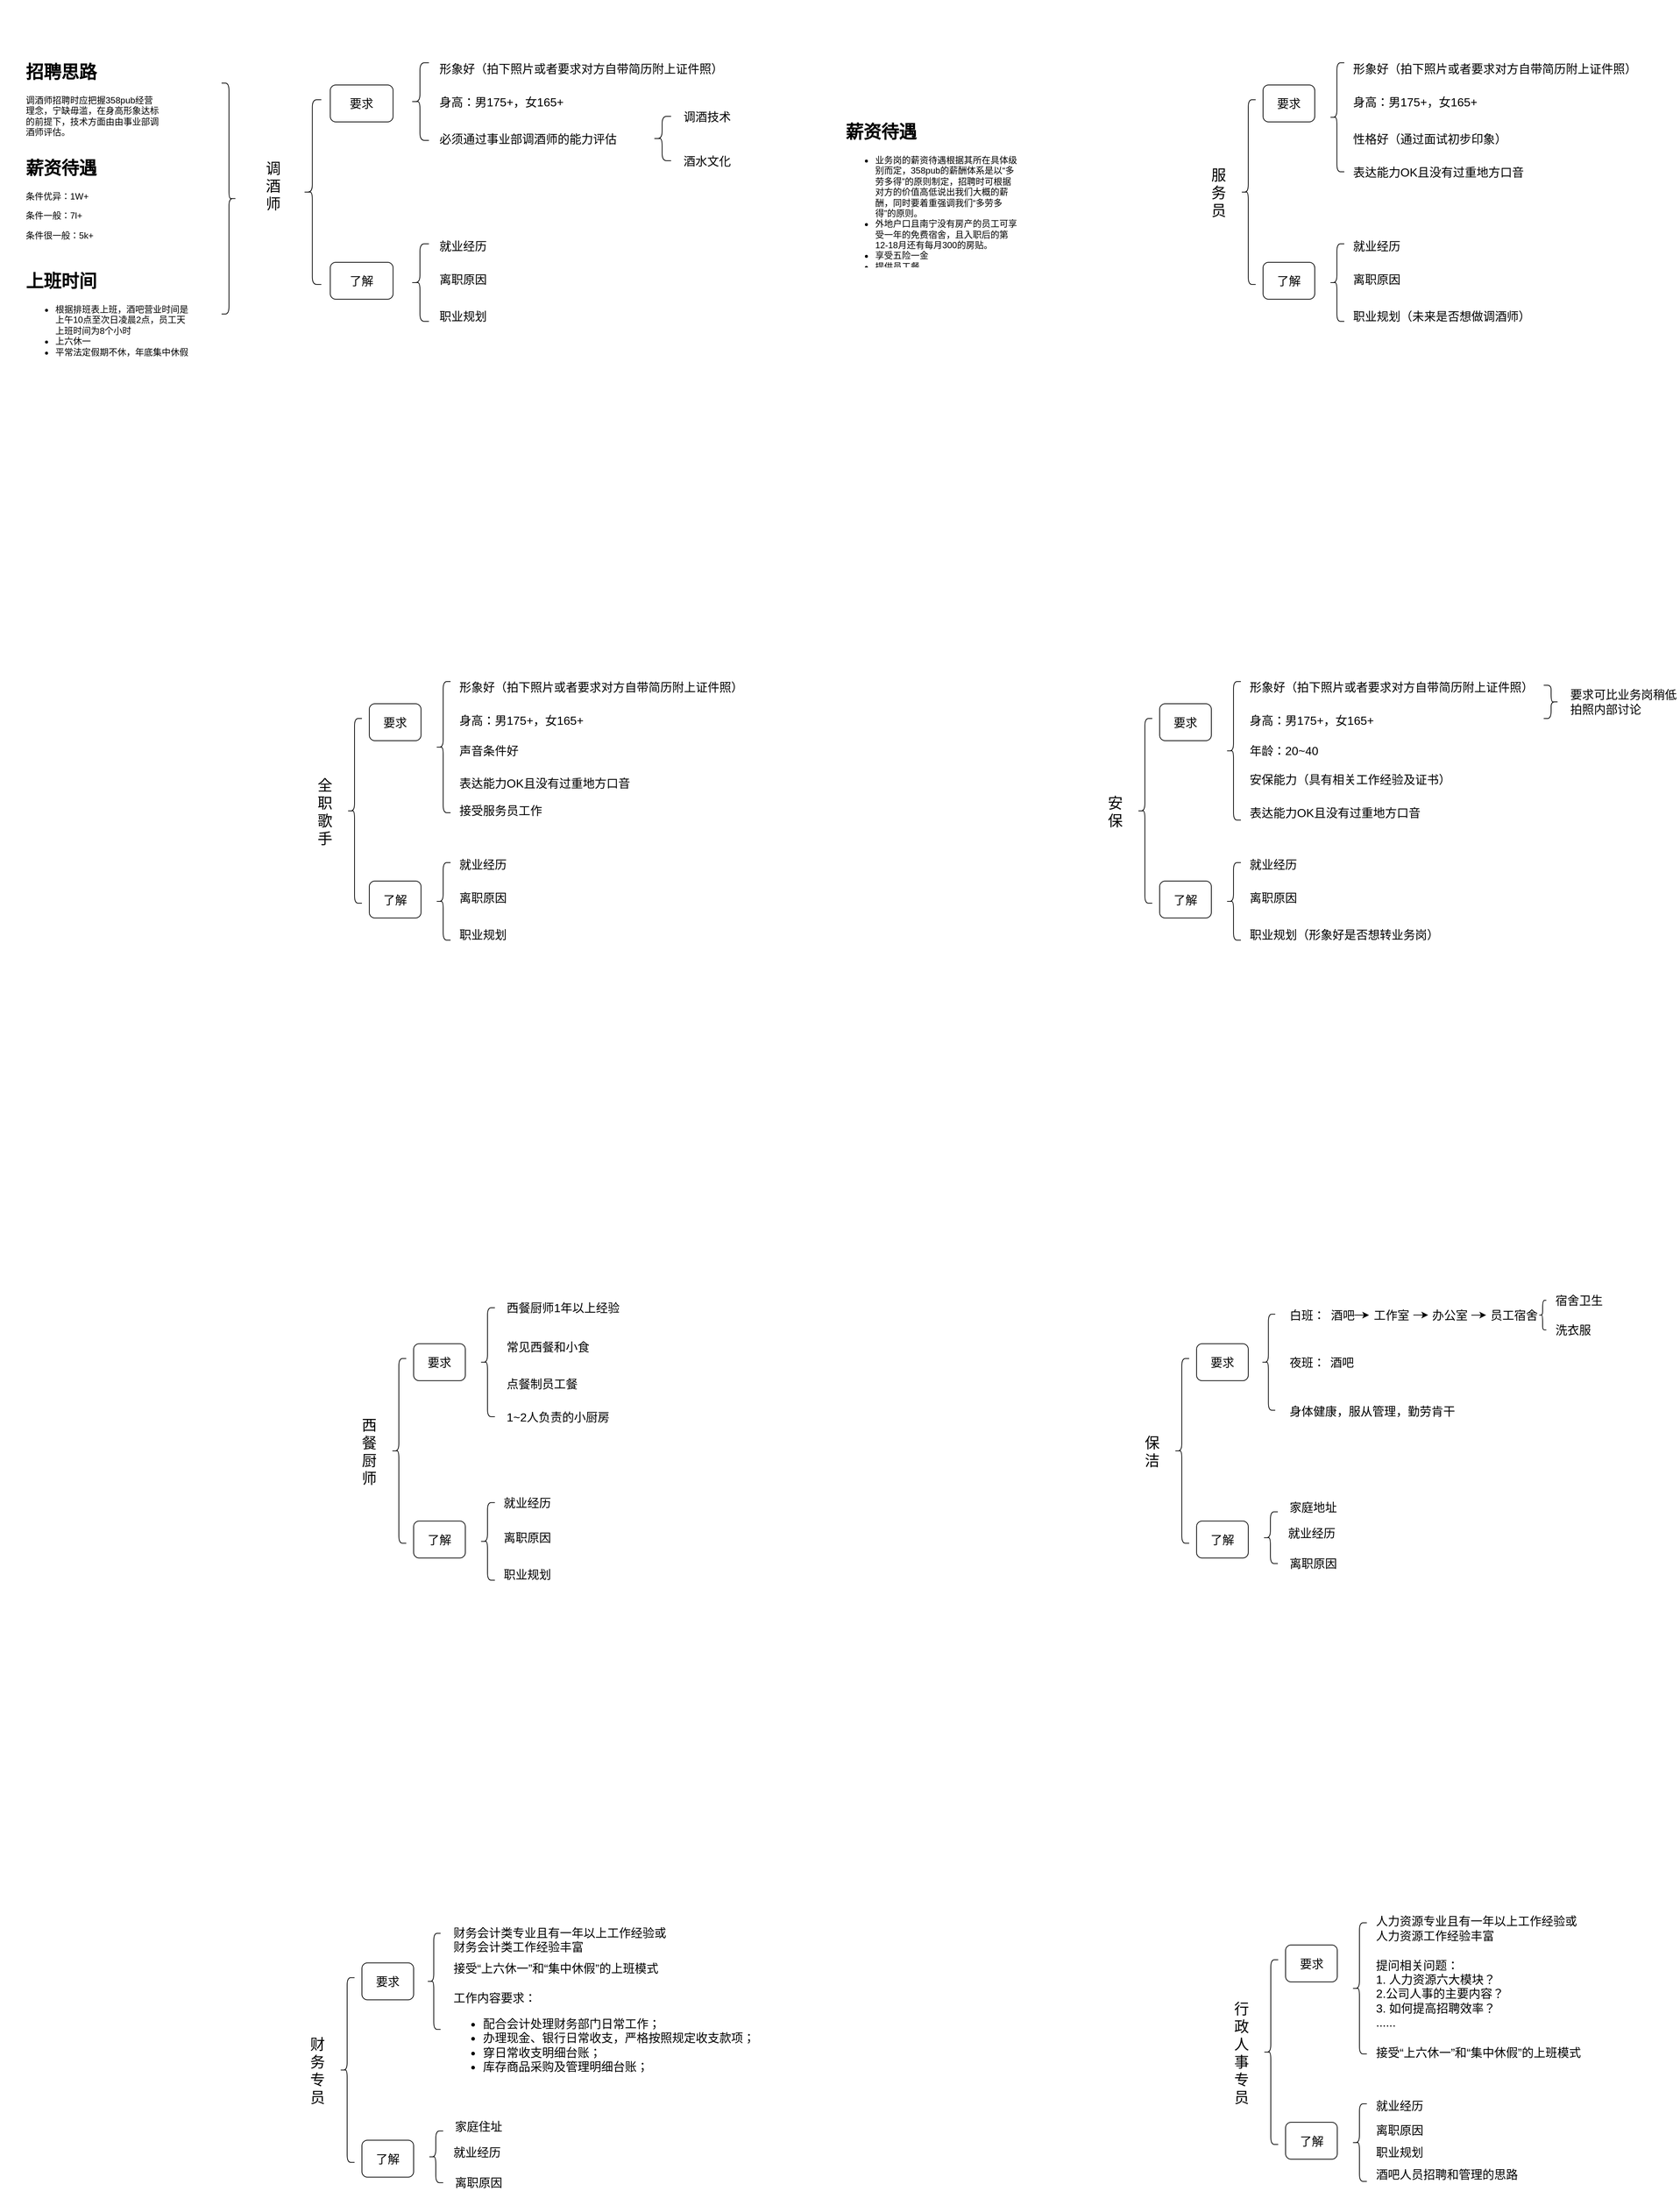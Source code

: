 <mxfile version="12.4.3" type="github" pages="1">
  <diagram id="rEoPbJ--mCGQhtU67ibJ" name="第 1 页">
    <mxGraphModel dx="1730" dy="967" grid="1" gridSize="10" guides="1" tooltips="1" connect="1" arrows="1" fold="1" page="1" pageScale="1" pageWidth="1169" pageHeight="827" math="0" shadow="0">
      <root>
        <mxCell id="0"/>
        <mxCell id="1" parent="0"/>
        <mxCell id="5_B36KdzPEvoYmhDLYBK-181" value="" style="group" parent="1" vertex="1" connectable="0" treatAsSingle="0">
          <mxGeometry x="40" y="90" width="1380" height="640" as="geometry"/>
        </mxCell>
        <mxCell id="5_B36KdzPEvoYmhDLYBK-7" value="&lt;font style=&quot;font-size: 20px&quot;&gt;调酒师&lt;/font&gt;" style="text;html=1;strokeColor=none;fillColor=none;align=center;verticalAlign=middle;whiteSpace=wrap;rounded=0;" parent="5_B36KdzPEvoYmhDLYBK-181" vertex="1">
          <mxGeometry x="350" y="182.5" width="40" height="137.5" as="geometry"/>
        </mxCell>
        <mxCell id="5_B36KdzPEvoYmhDLYBK-8" value="" style="shape=curlyBracket;whiteSpace=wrap;html=1;rounded=1;" parent="5_B36KdzPEvoYmhDLYBK-181" vertex="1">
          <mxGeometry x="410.714" y="135" width="24.286" height="250" as="geometry"/>
        </mxCell>
        <mxCell id="5_B36KdzPEvoYmhDLYBK-11" value="&lt;font style=&quot;font-size: 16px&quot;&gt;要求&lt;/font&gt;" style="rounded=1;whiteSpace=wrap;html=1;" parent="5_B36KdzPEvoYmhDLYBK-181" vertex="1">
          <mxGeometry x="447.143" y="115" width="85" height="50" as="geometry"/>
        </mxCell>
        <mxCell id="5_B36KdzPEvoYmhDLYBK-12" value="&lt;font style=&quot;font-size: 16px&quot;&gt;了解&lt;/font&gt;" style="rounded=1;whiteSpace=wrap;html=1;" parent="5_B36KdzPEvoYmhDLYBK-181" vertex="1">
          <mxGeometry x="447.143" y="355" width="85" height="50" as="geometry"/>
        </mxCell>
        <mxCell id="5_B36KdzPEvoYmhDLYBK-13" value="" style="shape=curlyBracket;whiteSpace=wrap;html=1;rounded=1;" parent="5_B36KdzPEvoYmhDLYBK-181" vertex="1">
          <mxGeometry x="556.429" y="85" width="24.286" height="105" as="geometry"/>
        </mxCell>
        <mxCell id="5_B36KdzPEvoYmhDLYBK-15" value="&lt;font style=&quot;font-size: 16px;&quot;&gt;形象好（拍下照片或者要求对方自带简历附上证件照）&lt;/font&gt;" style="text;html=1;strokeColor=none;fillColor=none;align=left;verticalAlign=middle;whiteSpace=wrap;rounded=0;fontSize=16;" parent="5_B36KdzPEvoYmhDLYBK-181" vertex="1">
          <mxGeometry x="592.857" y="82.5" width="437.143" height="20" as="geometry"/>
        </mxCell>
        <mxCell id="5_B36KdzPEvoYmhDLYBK-16" value="&lt;font style=&quot;font-size: 16px;&quot;&gt;身高：男175+，女165+&lt;/font&gt;" style="text;html=1;strokeColor=none;fillColor=none;align=left;verticalAlign=middle;whiteSpace=wrap;rounded=0;fontSize=16;" parent="5_B36KdzPEvoYmhDLYBK-181" vertex="1">
          <mxGeometry x="592.857" y="127.5" width="400.714" height="20" as="geometry"/>
        </mxCell>
        <mxCell id="5_B36KdzPEvoYmhDLYBK-17" value="&lt;font style=&quot;font-size: 16px;&quot;&gt;必须通过事业部调酒师的能力评估&lt;/font&gt;" style="text;html=1;strokeColor=none;fillColor=none;align=left;verticalAlign=middle;whiteSpace=wrap;rounded=0;fontSize=16;" parent="5_B36KdzPEvoYmhDLYBK-181" vertex="1">
          <mxGeometry x="592.857" y="177.5" width="279.286" height="20" as="geometry"/>
        </mxCell>
        <mxCell id="5_B36KdzPEvoYmhDLYBK-18" value="" style="shape=curlyBracket;whiteSpace=wrap;html=1;rounded=1;align=left;fontSize=16;" parent="5_B36KdzPEvoYmhDLYBK-181" vertex="1">
          <mxGeometry x="884.286" y="157.5" width="24.286" height="60" as="geometry"/>
        </mxCell>
        <mxCell id="5_B36KdzPEvoYmhDLYBK-22" value="&lt;font style=&quot;font-size: 16px;&quot;&gt;调酒技术&lt;/font&gt;" style="text;html=1;strokeColor=none;fillColor=none;align=center;verticalAlign=middle;whiteSpace=wrap;rounded=0;fontSize=16;" parent="5_B36KdzPEvoYmhDLYBK-181" vertex="1">
          <mxGeometry x="920.714" y="147.5" width="72.857" height="20" as="geometry"/>
        </mxCell>
        <mxCell id="5_B36KdzPEvoYmhDLYBK-23" value="&lt;font style=&quot;font-size: 16px;&quot;&gt;酒水文化&lt;/font&gt;" style="text;html=1;strokeColor=none;fillColor=none;align=center;verticalAlign=middle;whiteSpace=wrap;rounded=0;fontSize=16;" parent="5_B36KdzPEvoYmhDLYBK-181" vertex="1">
          <mxGeometry x="920.714" y="207.5" width="72.857" height="20" as="geometry"/>
        </mxCell>
        <mxCell id="5_B36KdzPEvoYmhDLYBK-27" value="" style="shape=curlyBracket;whiteSpace=wrap;html=1;rounded=1;" parent="5_B36KdzPEvoYmhDLYBK-181" vertex="1">
          <mxGeometry x="556.429" y="330" width="24.286" height="105" as="geometry"/>
        </mxCell>
        <mxCell id="5_B36KdzPEvoYmhDLYBK-28" value="&lt;font style=&quot;font-size: 16px;&quot;&gt;就业经历&lt;/font&gt;" style="text;html=1;strokeColor=none;fillColor=none;align=left;verticalAlign=middle;whiteSpace=wrap;rounded=0;fontSize=16;" parent="5_B36KdzPEvoYmhDLYBK-181" vertex="1">
          <mxGeometry x="592.857" y="322.5" width="437.143" height="20" as="geometry"/>
        </mxCell>
        <mxCell id="5_B36KdzPEvoYmhDLYBK-29" value="&lt;font style=&quot;font-size: 16px;&quot;&gt;离职原因&lt;/font&gt;" style="text;html=1;strokeColor=none;fillColor=none;align=left;verticalAlign=middle;whiteSpace=wrap;rounded=0;fontSize=16;" parent="5_B36KdzPEvoYmhDLYBK-181" vertex="1">
          <mxGeometry x="592.857" y="367.5" width="400.714" height="20" as="geometry"/>
        </mxCell>
        <mxCell id="5_B36KdzPEvoYmhDLYBK-30" value="&lt;font style=&quot;font-size: 16px;&quot;&gt;职业规划&lt;/font&gt;" style="text;html=1;strokeColor=none;fillColor=none;align=left;verticalAlign=middle;whiteSpace=wrap;rounded=0;fontSize=16;" parent="5_B36KdzPEvoYmhDLYBK-181" vertex="1">
          <mxGeometry x="592.857" y="417.5" width="279.286" height="20" as="geometry"/>
        </mxCell>
        <mxCell id="5_B36KdzPEvoYmhDLYBK-234" value="" style="group" parent="5_B36KdzPEvoYmhDLYBK-181" vertex="1" connectable="0" treatAsSingle="0">
          <mxGeometry x="1630" y="82.5" width="600" height="355" as="geometry"/>
        </mxCell>
        <mxCell id="5_B36KdzPEvoYmhDLYBK-180" value="" style="group" parent="5_B36KdzPEvoYmhDLYBK-234" vertex="1" connectable="0" treatAsSingle="0">
          <mxGeometry width="600" height="355" as="geometry"/>
        </mxCell>
        <mxCell id="5_B36KdzPEvoYmhDLYBK-36" value="&lt;span style=&quot;font-size: 20px&quot;&gt;服务员&lt;/span&gt;" style="text;html=1;strokeColor=none;fillColor=none;align=center;verticalAlign=middle;whiteSpace=wrap;rounded=0;" parent="5_B36KdzPEvoYmhDLYBK-180" vertex="1">
          <mxGeometry y="117.5" width="40" height="120" as="geometry"/>
        </mxCell>
        <mxCell id="5_B36KdzPEvoYmhDLYBK-37" value="" style="shape=curlyBracket;whiteSpace=wrap;html=1;rounded=1;" parent="5_B36KdzPEvoYmhDLYBK-180" vertex="1">
          <mxGeometry x="50" y="52.5" width="20" height="250" as="geometry"/>
        </mxCell>
        <mxCell id="5_B36KdzPEvoYmhDLYBK-38" value="&lt;font style=&quot;font-size: 16px&quot;&gt;要求&lt;/font&gt;" style="rounded=1;whiteSpace=wrap;html=1;" parent="5_B36KdzPEvoYmhDLYBK-180" vertex="1">
          <mxGeometry x="80" y="32.5" width="70" height="50" as="geometry"/>
        </mxCell>
        <mxCell id="5_B36KdzPEvoYmhDLYBK-39" value="&lt;font style=&quot;font-size: 16px&quot;&gt;了解&lt;/font&gt;" style="rounded=1;whiteSpace=wrap;html=1;" parent="5_B36KdzPEvoYmhDLYBK-180" vertex="1">
          <mxGeometry x="80" y="272.5" width="70" height="50" as="geometry"/>
        </mxCell>
        <mxCell id="5_B36KdzPEvoYmhDLYBK-40" value="" style="shape=curlyBracket;whiteSpace=wrap;html=1;rounded=1;" parent="5_B36KdzPEvoYmhDLYBK-180" vertex="1">
          <mxGeometry x="170" y="2.5" width="20" height="147.5" as="geometry"/>
        </mxCell>
        <mxCell id="5_B36KdzPEvoYmhDLYBK-41" value="&lt;font style=&quot;font-size: 16px;&quot;&gt;形象好（拍下照片或者要求对方自带简历附上证件照）&lt;/font&gt;" style="text;html=1;strokeColor=none;fillColor=none;align=left;verticalAlign=middle;whiteSpace=wrap;rounded=0;fontSize=16;" parent="5_B36KdzPEvoYmhDLYBK-180" vertex="1">
          <mxGeometry x="200" width="400" height="20" as="geometry"/>
        </mxCell>
        <mxCell id="5_B36KdzPEvoYmhDLYBK-42" value="&lt;font style=&quot;font-size: 16px;&quot;&gt;身高：男175+，女165+&lt;/font&gt;" style="text;html=1;strokeColor=none;fillColor=none;align=left;verticalAlign=middle;whiteSpace=wrap;rounded=0;fontSize=16;" parent="5_B36KdzPEvoYmhDLYBK-180" vertex="1">
          <mxGeometry x="200" y="45" width="330" height="20" as="geometry"/>
        </mxCell>
        <mxCell id="5_B36KdzPEvoYmhDLYBK-43" value="&lt;font style=&quot;font-size: 16px;&quot;&gt;性格好（通过面试初步印象）&lt;/font&gt;" style="text;html=1;strokeColor=none;fillColor=none;align=left;verticalAlign=middle;whiteSpace=wrap;rounded=0;fontSize=16;" parent="5_B36KdzPEvoYmhDLYBK-180" vertex="1">
          <mxGeometry x="200" y="95" width="230" height="20" as="geometry"/>
        </mxCell>
        <mxCell id="5_B36KdzPEvoYmhDLYBK-47" value="" style="shape=curlyBracket;whiteSpace=wrap;html=1;rounded=1;" parent="5_B36KdzPEvoYmhDLYBK-180" vertex="1">
          <mxGeometry x="170" y="247.5" width="20" height="105" as="geometry"/>
        </mxCell>
        <mxCell id="5_B36KdzPEvoYmhDLYBK-48" value="&lt;font style=&quot;font-size: 16px;&quot;&gt;就业经历&lt;/font&gt;" style="text;html=1;strokeColor=none;fillColor=none;align=left;verticalAlign=middle;whiteSpace=wrap;rounded=0;fontSize=16;" parent="5_B36KdzPEvoYmhDLYBK-180" vertex="1">
          <mxGeometry x="200" y="240" width="360" height="20" as="geometry"/>
        </mxCell>
        <mxCell id="5_B36KdzPEvoYmhDLYBK-49" value="&lt;font style=&quot;font-size: 16px;&quot;&gt;离职原因&lt;/font&gt;" style="text;html=1;strokeColor=none;fillColor=none;align=left;verticalAlign=middle;whiteSpace=wrap;rounded=0;fontSize=16;" parent="5_B36KdzPEvoYmhDLYBK-180" vertex="1">
          <mxGeometry x="200" y="285" width="330" height="20" as="geometry"/>
        </mxCell>
        <mxCell id="5_B36KdzPEvoYmhDLYBK-50" value="&lt;font style=&quot;font-size: 16px;&quot;&gt;职业规划（未来是否想做调酒师）&lt;/font&gt;" style="text;html=1;strokeColor=none;fillColor=none;align=left;verticalAlign=middle;whiteSpace=wrap;rounded=0;fontSize=16;" parent="5_B36KdzPEvoYmhDLYBK-180" vertex="1">
          <mxGeometry x="200" y="335" width="280" height="20" as="geometry"/>
        </mxCell>
        <mxCell id="5_B36KdzPEvoYmhDLYBK-51" value="&lt;font style=&quot;font-size: 16px;&quot;&gt;表达能力OK且没有过重地方口音&lt;/font&gt;" style="text;html=1;strokeColor=none;fillColor=none;align=left;verticalAlign=middle;whiteSpace=wrap;rounded=0;fontSize=16;" parent="5_B36KdzPEvoYmhDLYBK-180" vertex="1">
          <mxGeometry x="200" y="140" width="270" height="20" as="geometry"/>
        </mxCell>
        <mxCell id="F-7_qr-BvGtvpB1a77cc-1" value="&lt;h1&gt;招聘思路&lt;/h1&gt;&lt;p&gt;调酒师招聘时应把握358pub经营理念，宁缺毋滥，在身高形象达标的前提下，技术方面由由事业部调酒师评估。&lt;/p&gt;" style="text;html=1;strokeColor=none;fillColor=none;spacing=5;spacingTop=-20;whiteSpace=wrap;overflow=hidden;rounded=0;" vertex="1" parent="5_B36KdzPEvoYmhDLYBK-181">
          <mxGeometry x="30" y="77.5" width="190" height="120" as="geometry"/>
        </mxCell>
        <mxCell id="F-7_qr-BvGtvpB1a77cc-34" value="&lt;h1&gt;薪资待遇&lt;/h1&gt;&lt;p&gt;条件优异：1W+&lt;/p&gt;&lt;p&gt;条件一般：7l+&lt;/p&gt;&lt;p&gt;条件很一般：5k+&lt;/p&gt;" style="text;html=1;strokeColor=none;fillColor=none;spacing=5;spacingTop=-20;whiteSpace=wrap;overflow=hidden;rounded=0;" vertex="1" parent="5_B36KdzPEvoYmhDLYBK-181">
          <mxGeometry x="30" y="207.5" width="190" height="122.5" as="geometry"/>
        </mxCell>
        <mxCell id="F-7_qr-BvGtvpB1a77cc-35" value="&lt;h1&gt;薪资待遇&lt;/h1&gt;&lt;p&gt;&lt;ul&gt;&lt;li&gt;业务岗的薪资待遇根据其所在具体级别而定，358pub的薪酬体系是以“多劳多得”的原则制定，招聘时可根据对方的价值高低说出我们大概的薪酬，同时要着重强调我们“多劳多得”的原则。&lt;/li&gt;&lt;li&gt;外地户口且南宁没有房产的员工可享受一年的免费宿舍，且入职后的第12-18月还有每月300的房贴。&lt;/li&gt;&lt;li&gt;享受五险一金&lt;/li&gt;&lt;li&gt;提供员工餐&lt;/li&gt;&lt;li&gt;宿舍卫生阿姨帮忙打扫等&lt;/li&gt;&lt;/ul&gt;&lt;/p&gt;&lt;p&gt;&lt;br&gt;&lt;/p&gt;" style="text;html=1;strokeColor=none;fillColor=none;spacing=5;spacingTop=-20;whiteSpace=wrap;overflow=hidden;rounded=0;" vertex="1" parent="5_B36KdzPEvoYmhDLYBK-181">
          <mxGeometry x="1140" y="158.75" width="240" height="202.5" as="geometry"/>
        </mxCell>
        <mxCell id="F-7_qr-BvGtvpB1a77cc-70" value="&lt;h1&gt;上班时间&lt;/h1&gt;&lt;p&gt;&lt;ul&gt;&lt;li&gt;根据排班表上班，酒吧营业时间是上午10点至次日凌晨2点，员工天上班时间为8个小时&lt;/li&gt;&lt;li&gt;上六休一&lt;/li&gt;&lt;li&gt;平常法定假期不休，年底集中休假&lt;/li&gt;&lt;/ul&gt;&lt;/p&gt;" style="text;html=1;strokeColor=none;fillColor=none;spacing=5;spacingTop=-20;whiteSpace=wrap;overflow=hidden;rounded=0;" vertex="1" parent="5_B36KdzPEvoYmhDLYBK-181">
          <mxGeometry x="30" y="361.25" width="230" height="150" as="geometry"/>
        </mxCell>
        <mxCell id="F-7_qr-BvGtvpB1a77cc-73" value="" style="shape=curlyBracket;whiteSpace=wrap;html=1;rounded=1;rotation=-180;" vertex="1" parent="5_B36KdzPEvoYmhDLYBK-181">
          <mxGeometry x="300" y="112.5" width="20" height="312.5" as="geometry"/>
        </mxCell>
        <mxCell id="5_B36KdzPEvoYmhDLYBK-182" value="" style="group" parent="1" vertex="1" connectable="0" treatAsSingle="0">
          <mxGeometry x="1530" y="1010" width="730.5" height="355" as="geometry"/>
        </mxCell>
        <mxCell id="5_B36KdzPEvoYmhDLYBK-79" value="&lt;span style=&quot;font-size: 20px&quot;&gt;安保&lt;/span&gt;" style="text;html=1;strokeColor=none;fillColor=none;align=center;verticalAlign=middle;whiteSpace=wrap;rounded=0;" parent="5_B36KdzPEvoYmhDLYBK-182" vertex="1">
          <mxGeometry y="117.5" width="40" height="120" as="geometry"/>
        </mxCell>
        <mxCell id="5_B36KdzPEvoYmhDLYBK-80" value="" style="shape=curlyBracket;whiteSpace=wrap;html=1;rounded=1;" parent="5_B36KdzPEvoYmhDLYBK-182" vertex="1">
          <mxGeometry x="50" y="52.5" width="20" height="250" as="geometry"/>
        </mxCell>
        <mxCell id="5_B36KdzPEvoYmhDLYBK-81" value="&lt;font style=&quot;font-size: 16px&quot;&gt;要求&lt;/font&gt;" style="rounded=1;whiteSpace=wrap;html=1;" parent="5_B36KdzPEvoYmhDLYBK-182" vertex="1">
          <mxGeometry x="80" y="32.5" width="70" height="50" as="geometry"/>
        </mxCell>
        <mxCell id="5_B36KdzPEvoYmhDLYBK-82" value="&lt;font style=&quot;font-size: 16px&quot;&gt;了解&lt;/font&gt;" style="rounded=1;whiteSpace=wrap;html=1;" parent="5_B36KdzPEvoYmhDLYBK-182" vertex="1">
          <mxGeometry x="80" y="272.5" width="70" height="50" as="geometry"/>
        </mxCell>
        <mxCell id="5_B36KdzPEvoYmhDLYBK-83" value="" style="shape=curlyBracket;whiteSpace=wrap;html=1;rounded=1;" parent="5_B36KdzPEvoYmhDLYBK-182" vertex="1">
          <mxGeometry x="170" y="2.5" width="20" height="187.5" as="geometry"/>
        </mxCell>
        <mxCell id="5_B36KdzPEvoYmhDLYBK-84" value="&lt;font style=&quot;font-size: 16px;&quot;&gt;形象好（拍下照片或者要求对方自带简历附上证件照）&lt;/font&gt;" style="text;html=1;strokeColor=none;fillColor=none;align=left;verticalAlign=middle;whiteSpace=wrap;rounded=0;fontSize=16;" parent="5_B36KdzPEvoYmhDLYBK-182" vertex="1">
          <mxGeometry x="200" width="400" height="20" as="geometry"/>
        </mxCell>
        <mxCell id="5_B36KdzPEvoYmhDLYBK-85" value="&lt;font style=&quot;font-size: 16px;&quot;&gt;身高：男175+，女165+&lt;/font&gt;" style="text;html=1;strokeColor=none;fillColor=none;align=left;verticalAlign=middle;whiteSpace=wrap;rounded=0;fontSize=16;" parent="5_B36KdzPEvoYmhDLYBK-182" vertex="1">
          <mxGeometry x="200" y="45" width="330" height="20" as="geometry"/>
        </mxCell>
        <mxCell id="5_B36KdzPEvoYmhDLYBK-86" value="&lt;font style=&quot;font-size: 16px;&quot;&gt;安保能力（具有相关工作经验及证书）&lt;/font&gt;" style="text;html=1;strokeColor=none;fillColor=none;align=left;verticalAlign=middle;whiteSpace=wrap;rounded=0;fontSize=16;" parent="5_B36KdzPEvoYmhDLYBK-182" vertex="1">
          <mxGeometry x="200" y="125" width="300" height="20" as="geometry"/>
        </mxCell>
        <mxCell id="5_B36KdzPEvoYmhDLYBK-87" value="" style="shape=curlyBracket;whiteSpace=wrap;html=1;rounded=1;" parent="5_B36KdzPEvoYmhDLYBK-182" vertex="1">
          <mxGeometry x="170" y="247.5" width="20" height="105" as="geometry"/>
        </mxCell>
        <mxCell id="5_B36KdzPEvoYmhDLYBK-88" value="&lt;font style=&quot;font-size: 16px;&quot;&gt;就业经历&lt;/font&gt;" style="text;html=1;strokeColor=none;fillColor=none;align=left;verticalAlign=middle;whiteSpace=wrap;rounded=0;fontSize=16;" parent="5_B36KdzPEvoYmhDLYBK-182" vertex="1">
          <mxGeometry x="200" y="240" width="360" height="20" as="geometry"/>
        </mxCell>
        <mxCell id="5_B36KdzPEvoYmhDLYBK-89" value="&lt;font style=&quot;font-size: 16px;&quot;&gt;离职原因&lt;/font&gt;" style="text;html=1;strokeColor=none;fillColor=none;align=left;verticalAlign=middle;whiteSpace=wrap;rounded=0;fontSize=16;" parent="5_B36KdzPEvoYmhDLYBK-182" vertex="1">
          <mxGeometry x="200" y="285" width="330" height="20" as="geometry"/>
        </mxCell>
        <mxCell id="5_B36KdzPEvoYmhDLYBK-90" value="&lt;font style=&quot;font-size: 16px;&quot;&gt;职业规划（形象好是否想转业务岗）&lt;/font&gt;" style="text;html=1;strokeColor=none;fillColor=none;align=left;verticalAlign=middle;whiteSpace=wrap;rounded=0;fontSize=16;" parent="5_B36KdzPEvoYmhDLYBK-182" vertex="1">
          <mxGeometry x="200" y="335" width="280" height="20" as="geometry"/>
        </mxCell>
        <mxCell id="5_B36KdzPEvoYmhDLYBK-91" value="&lt;font style=&quot;font-size: 16px;&quot;&gt;表达能力OK且没有过重地方口音&lt;/font&gt;" style="text;html=1;strokeColor=none;fillColor=none;align=left;verticalAlign=middle;whiteSpace=wrap;rounded=0;fontSize=16;" parent="5_B36KdzPEvoYmhDLYBK-182" vertex="1">
          <mxGeometry x="200" y="170" width="260" height="20" as="geometry"/>
        </mxCell>
        <mxCell id="5_B36KdzPEvoYmhDLYBK-92" value="" style="shape=curlyBracket;whiteSpace=wrap;html=1;rounded=1;align=left;rotation=-180;fontSize=16;" parent="5_B36KdzPEvoYmhDLYBK-182" vertex="1">
          <mxGeometry x="600" y="7.5" width="20" height="45" as="geometry"/>
        </mxCell>
        <mxCell id="5_B36KdzPEvoYmhDLYBK-93" value="要求可比业务岗稍低&lt;br style=&quot;font-size: 16px;&quot;&gt;拍照内部讨论" style="text;html=1;strokeColor=none;fillColor=none;align=left;verticalAlign=middle;whiteSpace=wrap;rounded=0;fontSize=16;" parent="5_B36KdzPEvoYmhDLYBK-182" vertex="1">
          <mxGeometry x="633.5" y="20" width="150" height="20" as="geometry"/>
        </mxCell>
        <mxCell id="5_B36KdzPEvoYmhDLYBK-106" value="&lt;font style=&quot;font-size: 16px;&quot;&gt;年龄：20~40&lt;/font&gt;" style="text;html=1;strokeColor=none;fillColor=none;align=left;verticalAlign=middle;whiteSpace=wrap;rounded=0;fontSize=16;" parent="5_B36KdzPEvoYmhDLYBK-182" vertex="1">
          <mxGeometry x="200" y="86.25" width="270.5" height="20" as="geometry"/>
        </mxCell>
        <mxCell id="5_B36KdzPEvoYmhDLYBK-186" value="" style="group" parent="1" vertex="1" connectable="0" treatAsSingle="0">
          <mxGeometry x="460" y="1010" width="600" height="355" as="geometry"/>
        </mxCell>
        <mxCell id="5_B36KdzPEvoYmhDLYBK-187" value="&lt;span style=&quot;font-size: 20px&quot;&gt;全职歌手&lt;/span&gt;" style="text;html=1;strokeColor=none;fillColor=none;align=center;verticalAlign=middle;whiteSpace=wrap;rounded=0;" parent="5_B36KdzPEvoYmhDLYBK-186" vertex="1">
          <mxGeometry y="117.5" width="40" height="120" as="geometry"/>
        </mxCell>
        <mxCell id="5_B36KdzPEvoYmhDLYBK-188" value="" style="shape=curlyBracket;whiteSpace=wrap;html=1;rounded=1;" parent="5_B36KdzPEvoYmhDLYBK-186" vertex="1">
          <mxGeometry x="50" y="52.5" width="20" height="250" as="geometry"/>
        </mxCell>
        <mxCell id="5_B36KdzPEvoYmhDLYBK-189" value="&lt;font style=&quot;font-size: 16px&quot;&gt;要求&lt;/font&gt;" style="rounded=1;whiteSpace=wrap;html=1;" parent="5_B36KdzPEvoYmhDLYBK-186" vertex="1">
          <mxGeometry x="80" y="32.5" width="70" height="50" as="geometry"/>
        </mxCell>
        <mxCell id="5_B36KdzPEvoYmhDLYBK-190" value="&lt;font style=&quot;font-size: 16px&quot;&gt;了解&lt;/font&gt;" style="rounded=1;whiteSpace=wrap;html=1;" parent="5_B36KdzPEvoYmhDLYBK-186" vertex="1">
          <mxGeometry x="80" y="272.5" width="70" height="50" as="geometry"/>
        </mxCell>
        <mxCell id="5_B36KdzPEvoYmhDLYBK-191" value="" style="shape=curlyBracket;whiteSpace=wrap;html=1;rounded=1;" parent="5_B36KdzPEvoYmhDLYBK-186" vertex="1">
          <mxGeometry x="170" y="2.5" width="20" height="177.5" as="geometry"/>
        </mxCell>
        <mxCell id="5_B36KdzPEvoYmhDLYBK-192" value="&lt;font style=&quot;font-size: 16px;&quot;&gt;形象好（拍下照片或者要求对方自带简历附上证件照）&lt;/font&gt;" style="text;html=1;strokeColor=none;fillColor=none;align=left;verticalAlign=middle;whiteSpace=wrap;rounded=0;fontSize=16;" parent="5_B36KdzPEvoYmhDLYBK-186" vertex="1">
          <mxGeometry x="200" width="400" height="20" as="geometry"/>
        </mxCell>
        <mxCell id="5_B36KdzPEvoYmhDLYBK-193" value="&lt;font style=&quot;font-size: 16px;&quot;&gt;身高：男175+，女165+&lt;/font&gt;" style="text;html=1;strokeColor=none;fillColor=none;align=left;verticalAlign=middle;whiteSpace=wrap;rounded=0;fontSize=16;" parent="5_B36KdzPEvoYmhDLYBK-186" vertex="1">
          <mxGeometry x="200" y="45" width="330" height="20" as="geometry"/>
        </mxCell>
        <mxCell id="5_B36KdzPEvoYmhDLYBK-194" value="&lt;span style=&quot;font-size: 16px;&quot;&gt;声音条件好&lt;/span&gt;" style="text;html=1;strokeColor=none;fillColor=none;align=left;verticalAlign=middle;whiteSpace=wrap;rounded=0;fontSize=16;" parent="5_B36KdzPEvoYmhDLYBK-186" vertex="1">
          <mxGeometry x="200" y="86.25" width="230" height="20" as="geometry"/>
        </mxCell>
        <mxCell id="5_B36KdzPEvoYmhDLYBK-195" value="" style="shape=curlyBracket;whiteSpace=wrap;html=1;rounded=1;" parent="5_B36KdzPEvoYmhDLYBK-186" vertex="1">
          <mxGeometry x="170" y="247.5" width="20" height="105" as="geometry"/>
        </mxCell>
        <mxCell id="5_B36KdzPEvoYmhDLYBK-196" value="&lt;font style=&quot;font-size: 16px;&quot;&gt;就业经历&lt;/font&gt;" style="text;html=1;strokeColor=none;fillColor=none;align=left;verticalAlign=middle;whiteSpace=wrap;rounded=0;fontSize=16;" parent="5_B36KdzPEvoYmhDLYBK-186" vertex="1">
          <mxGeometry x="200" y="240" width="360" height="20" as="geometry"/>
        </mxCell>
        <mxCell id="5_B36KdzPEvoYmhDLYBK-197" value="&lt;font style=&quot;font-size: 16px;&quot;&gt;离职原因&lt;/font&gt;" style="text;html=1;strokeColor=none;fillColor=none;align=left;verticalAlign=middle;whiteSpace=wrap;rounded=0;fontSize=16;" parent="5_B36KdzPEvoYmhDLYBK-186" vertex="1">
          <mxGeometry x="200" y="285" width="330" height="20" as="geometry"/>
        </mxCell>
        <mxCell id="5_B36KdzPEvoYmhDLYBK-198" value="&lt;font style=&quot;font-size: 16px;&quot;&gt;职业规划&lt;/font&gt;" style="text;html=1;strokeColor=none;fillColor=none;align=left;verticalAlign=middle;whiteSpace=wrap;rounded=0;fontSize=16;" parent="5_B36KdzPEvoYmhDLYBK-186" vertex="1">
          <mxGeometry x="200" y="335" width="230" height="20" as="geometry"/>
        </mxCell>
        <mxCell id="5_B36KdzPEvoYmhDLYBK-199" value="&lt;font style=&quot;font-size: 16px;&quot;&gt;表达能力OK且没有过重地方口音&lt;/font&gt;" style="text;html=1;strokeColor=none;fillColor=none;align=left;verticalAlign=middle;whiteSpace=wrap;rounded=0;fontSize=16;" parent="5_B36KdzPEvoYmhDLYBK-186" vertex="1">
          <mxGeometry x="200" y="130" width="280" height="20" as="geometry"/>
        </mxCell>
        <mxCell id="5_B36KdzPEvoYmhDLYBK-200" value="&lt;font style=&quot;font-size: 16px;&quot;&gt;接受服务员工作&lt;/font&gt;" style="text;html=1;strokeColor=none;fillColor=none;align=left;verticalAlign=middle;whiteSpace=wrap;rounded=0;fontSize=16;" parent="5_B36KdzPEvoYmhDLYBK-186" vertex="1">
          <mxGeometry x="200" y="167" width="230" height="20" as="geometry"/>
        </mxCell>
        <mxCell id="5_B36KdzPEvoYmhDLYBK-52" value="&lt;span style=&quot;font-size: 20px&quot;&gt;行政人事专员&lt;/span&gt;" style="text;html=1;strokeColor=none;fillColor=none;align=center;verticalAlign=middle;whiteSpace=wrap;rounded=0;" parent="1" vertex="1">
          <mxGeometry x="1700.5" y="2807.5" width="40" height="120" as="geometry"/>
        </mxCell>
        <mxCell id="5_B36KdzPEvoYmhDLYBK-53" value="" style="shape=curlyBracket;whiteSpace=wrap;html=1;rounded=1;" parent="1" vertex="1">
          <mxGeometry x="1750.5" y="2742.5" width="20" height="250" as="geometry"/>
        </mxCell>
        <mxCell id="5_B36KdzPEvoYmhDLYBK-54" value="&lt;font style=&quot;font-size: 16px&quot;&gt;要求&lt;/font&gt;" style="rounded=1;whiteSpace=wrap;html=1;" parent="1" vertex="1">
          <mxGeometry x="1780.5" y="2722.5" width="70" height="50" as="geometry"/>
        </mxCell>
        <mxCell id="5_B36KdzPEvoYmhDLYBK-55" value="&lt;font style=&quot;font-size: 16px&quot;&gt;了解&lt;/font&gt;" style="rounded=1;whiteSpace=wrap;html=1;" parent="1" vertex="1">
          <mxGeometry x="1780.5" y="2962.5" width="70" height="50" as="geometry"/>
        </mxCell>
        <mxCell id="5_B36KdzPEvoYmhDLYBK-56" value="" style="shape=curlyBracket;whiteSpace=wrap;html=1;rounded=1;fontSize=16;" parent="1" vertex="1">
          <mxGeometry x="1870.5" y="2692.5" width="20" height="177.5" as="geometry"/>
        </mxCell>
        <mxCell id="5_B36KdzPEvoYmhDLYBK-57" value="&lt;font style=&quot;font-size: 16px;&quot;&gt;人力资源专业且有一年以上工作经验或&lt;br style=&quot;font-size: 16px;&quot;&gt;人力资源工作经验丰富&lt;br style=&quot;font-size: 16px;&quot;&gt;&lt;/font&gt;" style="text;html=1;strokeColor=none;fillColor=none;align=left;verticalAlign=middle;whiteSpace=wrap;rounded=0;fontSize=16;" parent="1" vertex="1">
          <mxGeometry x="1900.5" y="2690" width="360" height="20" as="geometry"/>
        </mxCell>
        <mxCell id="5_B36KdzPEvoYmhDLYBK-58" value="&lt;font style=&quot;font-size: 16px;&quot;&gt;提问相关问题：&lt;br style=&quot;font-size: 16px;&quot;&gt;1. 人力资源六大模块？&lt;br style=&quot;font-size: 16px;&quot;&gt;2.公司人事的主要内容？&lt;br style=&quot;font-size: 16px;&quot;&gt;3. 如何提高招聘效率？&lt;br style=&quot;font-size: 16px;&quot;&gt;......&lt;br style=&quot;font-size: 16px;&quot;&gt;&lt;br style=&quot;font-size: 16px;&quot;&gt;&lt;/font&gt;" style="text;html=1;strokeColor=none;fillColor=none;align=left;verticalAlign=middle;whiteSpace=wrap;rounded=0;fontSize=16;" parent="1" vertex="1">
          <mxGeometry x="1900.5" y="2735" width="330" height="125" as="geometry"/>
        </mxCell>
        <mxCell id="5_B36KdzPEvoYmhDLYBK-60" value="" style="shape=curlyBracket;whiteSpace=wrap;html=1;rounded=1;fontSize=16;" parent="1" vertex="1">
          <mxGeometry x="1870.5" y="2937.5" width="20" height="105" as="geometry"/>
        </mxCell>
        <mxCell id="5_B36KdzPEvoYmhDLYBK-61" value="&lt;font style=&quot;font-size: 16px;&quot;&gt;就业经历&lt;/font&gt;" style="text;html=1;strokeColor=none;fillColor=none;align=left;verticalAlign=middle;whiteSpace=wrap;rounded=0;fontSize=16;" parent="1" vertex="1">
          <mxGeometry x="1900.5" y="2930" width="360" height="20" as="geometry"/>
        </mxCell>
        <mxCell id="5_B36KdzPEvoYmhDLYBK-62" value="&lt;font style=&quot;font-size: 16px;&quot;&gt;离职原因&lt;/font&gt;" style="text;html=1;strokeColor=none;fillColor=none;align=left;verticalAlign=middle;whiteSpace=wrap;rounded=0;fontSize=16;" parent="1" vertex="1">
          <mxGeometry x="1900.5" y="2962.5" width="330" height="20" as="geometry"/>
        </mxCell>
        <mxCell id="5_B36KdzPEvoYmhDLYBK-63" value="&lt;font style=&quot;font-size: 16px;&quot;&gt;职业规划&lt;/font&gt;" style="text;html=1;strokeColor=none;fillColor=none;align=left;verticalAlign=middle;whiteSpace=wrap;rounded=0;fontSize=16;" parent="1" vertex="1">
          <mxGeometry x="1900.5" y="2992.5" width="230" height="20" as="geometry"/>
        </mxCell>
        <mxCell id="5_B36KdzPEvoYmhDLYBK-64" value="&lt;font style=&quot;font-size: 16px;&quot;&gt;接受“上六休一”和“集中休假”的上班模式&lt;/font&gt;" style="text;html=1;strokeColor=none;fillColor=none;align=left;verticalAlign=middle;whiteSpace=wrap;rounded=0;fontSize=16;" parent="1" vertex="1">
          <mxGeometry x="1900.5" y="2847.5" width="330" height="40" as="geometry"/>
        </mxCell>
        <mxCell id="5_B36KdzPEvoYmhDLYBK-65" value="&lt;font style=&quot;font-size: 16px;&quot;&gt;酒吧人员招聘和管理的思路&lt;/font&gt;" style="text;html=1;strokeColor=none;fillColor=none;align=left;verticalAlign=middle;whiteSpace=wrap;rounded=0;fontSize=16;" parent="1" vertex="1">
          <mxGeometry x="1900.5" y="3022.5" width="230" height="20" as="geometry"/>
        </mxCell>
        <mxCell id="UDFGTyTU-gH4lqWIlmIU-5" value="" style="group" parent="1" vertex="1" connectable="0" treatAsSingle="0">
          <mxGeometry x="1580" y="1840" width="633.5" height="376.25" as="geometry"/>
        </mxCell>
        <mxCell id="5_B36KdzPEvoYmhDLYBK-108" value="&lt;span style=&quot;font-size: 20px&quot;&gt;保洁&lt;/span&gt;" style="text;html=1;strokeColor=none;fillColor=none;align=center;verticalAlign=middle;whiteSpace=wrap;rounded=0;" parent="UDFGTyTU-gH4lqWIlmIU-5" vertex="1">
          <mxGeometry y="153.75" width="40" height="120" as="geometry"/>
        </mxCell>
        <mxCell id="5_B36KdzPEvoYmhDLYBK-109" value="" style="shape=curlyBracket;whiteSpace=wrap;html=1;rounded=1;" parent="UDFGTyTU-gH4lqWIlmIU-5" vertex="1">
          <mxGeometry x="50" y="88.75" width="20" height="250" as="geometry"/>
        </mxCell>
        <mxCell id="5_B36KdzPEvoYmhDLYBK-110" value="&lt;font style=&quot;font-size: 16px&quot;&gt;要求&lt;/font&gt;" style="rounded=1;whiteSpace=wrap;html=1;" parent="UDFGTyTU-gH4lqWIlmIU-5" vertex="1">
          <mxGeometry x="80" y="68.75" width="70" height="50" as="geometry"/>
        </mxCell>
        <mxCell id="5_B36KdzPEvoYmhDLYBK-111" value="&lt;font style=&quot;font-size: 16px&quot;&gt;了解&lt;/font&gt;" style="rounded=1;whiteSpace=wrap;html=1;" parent="UDFGTyTU-gH4lqWIlmIU-5" vertex="1">
          <mxGeometry x="80" y="308.75" width="70" height="50" as="geometry"/>
        </mxCell>
        <mxCell id="5_B36KdzPEvoYmhDLYBK-112" value="" style="shape=curlyBracket;whiteSpace=wrap;html=1;rounded=1;" parent="UDFGTyTU-gH4lqWIlmIU-5" vertex="1">
          <mxGeometry x="168" y="28.75" width="18.5" height="130" as="geometry"/>
        </mxCell>
        <mxCell id="5_B36KdzPEvoYmhDLYBK-113" value="&lt;span style=&quot;font-size: 16px;&quot;&gt;夜班：&lt;/span&gt;" style="text;html=1;strokeColor=none;fillColor=none;align=left;verticalAlign=middle;whiteSpace=wrap;rounded=0;fontSize=16;" parent="UDFGTyTU-gH4lqWIlmIU-5" vertex="1">
          <mxGeometry x="203.5" y="83.75" width="330" height="20" as="geometry"/>
        </mxCell>
        <mxCell id="5_B36KdzPEvoYmhDLYBK-114" value="&lt;font style=&quot;font-size: 16px;&quot;&gt;身体健康，服从管理，勤劳肯干&lt;/font&gt;" style="text;html=1;strokeColor=none;fillColor=none;align=left;verticalAlign=middle;whiteSpace=wrap;rounded=0;fontSize=16;" parent="UDFGTyTU-gH4lqWIlmIU-5" vertex="1">
          <mxGeometry x="203.5" y="150" width="230" height="20" as="geometry"/>
        </mxCell>
        <mxCell id="5_B36KdzPEvoYmhDLYBK-115" value="" style="shape=curlyBracket;whiteSpace=wrap;html=1;rounded=1;" parent="UDFGTyTU-gH4lqWIlmIU-5" vertex="1">
          <mxGeometry x="170" y="296.25" width="20" height="70" as="geometry"/>
        </mxCell>
        <mxCell id="5_B36KdzPEvoYmhDLYBK-116" value="&lt;font style=&quot;font-size: 16px;&quot;&gt;离职原因&lt;/font&gt;" style="text;html=1;strokeColor=none;fillColor=none;align=left;verticalAlign=middle;whiteSpace=wrap;rounded=0;fontSize=16;" parent="UDFGTyTU-gH4lqWIlmIU-5" vertex="1">
          <mxGeometry x="203.5" y="356.25" width="330" height="20" as="geometry"/>
        </mxCell>
        <mxCell id="5_B36KdzPEvoYmhDLYBK-119" value="&lt;font style=&quot;font-size: 16px;&quot;&gt;白班：&lt;/font&gt;" style="text;html=1;strokeColor=none;fillColor=none;align=left;verticalAlign=middle;whiteSpace=wrap;rounded=0;fontSize=16;" parent="UDFGTyTU-gH4lqWIlmIU-5" vertex="1">
          <mxGeometry x="203.5" y="20" width="75" height="20" as="geometry"/>
        </mxCell>
        <mxCell id="5_B36KdzPEvoYmhDLYBK-139" value="" style="edgeStyle=orthogonalEdgeStyle;rounded=0;orthogonalLoop=1;jettySize=auto;html=1;fontSize=16;" parent="UDFGTyTU-gH4lqWIlmIU-5" source="5_B36KdzPEvoYmhDLYBK-136" edge="1">
          <mxGeometry relative="1" as="geometry">
            <mxPoint x="313.5" y="30" as="targetPoint"/>
          </mxGeometry>
        </mxCell>
        <mxCell id="5_B36KdzPEvoYmhDLYBK-136" value="&lt;font style=&quot;font-size: 16px;&quot;&gt;酒吧&lt;/font&gt;" style="text;html=1;strokeColor=none;fillColor=none;align=left;verticalAlign=middle;whiteSpace=wrap;rounded=0;fontSize=16;" parent="UDFGTyTU-gH4lqWIlmIU-5" vertex="1">
          <mxGeometry x="260" y="20" width="33.5" height="20" as="geometry"/>
        </mxCell>
        <mxCell id="5_B36KdzPEvoYmhDLYBK-138" value="&lt;span style=&quot;font-size: 16px;&quot;&gt;工作室&lt;/span&gt;" style="text;html=1;strokeColor=none;fillColor=none;align=left;verticalAlign=middle;whiteSpace=wrap;rounded=0;fontSize=16;" parent="UDFGTyTU-gH4lqWIlmIU-5" vertex="1">
          <mxGeometry x="318" y="20" width="52" height="20" as="geometry"/>
        </mxCell>
        <mxCell id="5_B36KdzPEvoYmhDLYBK-120" value="&lt;font style=&quot;font-size: 16px;&quot;&gt;就业经历&lt;/font&gt;" style="text;html=1;strokeColor=none;fillColor=none;align=left;verticalAlign=middle;whiteSpace=wrap;rounded=0;fontSize=16;" parent="UDFGTyTU-gH4lqWIlmIU-5" vertex="1">
          <mxGeometry x="201.5" y="315" width="360" height="20" as="geometry"/>
        </mxCell>
        <mxCell id="5_B36KdzPEvoYmhDLYBK-144" value="" style="edgeStyle=orthogonalEdgeStyle;rounded=0;orthogonalLoop=1;jettySize=auto;html=1;fontSize=16;" parent="UDFGTyTU-gH4lqWIlmIU-5" edge="1">
          <mxGeometry relative="1" as="geometry">
            <mxPoint x="373.5" y="29.9" as="sourcePoint"/>
            <mxPoint x="393.5" y="29.9" as="targetPoint"/>
          </mxGeometry>
        </mxCell>
        <mxCell id="5_B36KdzPEvoYmhDLYBK-145" value="&lt;span style=&quot;font-size: 16px;&quot;&gt;办公室&lt;/span&gt;" style="text;html=1;strokeColor=none;fillColor=none;align=left;verticalAlign=middle;whiteSpace=wrap;rounded=0;fontSize=16;" parent="UDFGTyTU-gH4lqWIlmIU-5" vertex="1">
          <mxGeometry x="396.5" y="20" width="63.5" height="20" as="geometry"/>
        </mxCell>
        <mxCell id="5_B36KdzPEvoYmhDLYBK-146" value="" style="edgeStyle=orthogonalEdgeStyle;rounded=0;orthogonalLoop=1;jettySize=auto;html=1;fontSize=16;" parent="UDFGTyTU-gH4lqWIlmIU-5" edge="1">
          <mxGeometry relative="1" as="geometry">
            <mxPoint x="452" y="30.05" as="sourcePoint"/>
            <mxPoint x="472" y="30.05" as="targetPoint"/>
          </mxGeometry>
        </mxCell>
        <mxCell id="5_B36KdzPEvoYmhDLYBK-147" value="&lt;span style=&quot;font-size: 16px;&quot;&gt;员工宿舍&lt;/span&gt;" style="text;html=1;strokeColor=none;fillColor=none;align=left;verticalAlign=middle;whiteSpace=wrap;rounded=0;fontSize=16;" parent="UDFGTyTU-gH4lqWIlmIU-5" vertex="1">
          <mxGeometry x="476" y="20" width="74" height="20" as="geometry"/>
        </mxCell>
        <mxCell id="5_B36KdzPEvoYmhDLYBK-148" value="" style="shape=curlyBracket;whiteSpace=wrap;html=1;rounded=1;align=left;fontSize=16;" parent="UDFGTyTU-gH4lqWIlmIU-5" vertex="1">
          <mxGeometry x="543.5" y="10" width="10" height="40" as="geometry"/>
        </mxCell>
        <mxCell id="5_B36KdzPEvoYmhDLYBK-151" value="&lt;span style=&quot;font-size: 16px;&quot;&gt;洗衣服&lt;/span&gt;" style="text;html=1;strokeColor=none;fillColor=none;align=left;verticalAlign=middle;whiteSpace=wrap;rounded=0;fontSize=16;" parent="UDFGTyTU-gH4lqWIlmIU-5" vertex="1">
          <mxGeometry x="563.5" y="40" width="57.5" height="20" as="geometry"/>
        </mxCell>
        <mxCell id="5_B36KdzPEvoYmhDLYBK-152" value="&lt;font style=&quot;font-size: 16px;&quot;&gt;酒吧&lt;/font&gt;" style="text;html=1;strokeColor=none;fillColor=none;align=left;verticalAlign=middle;whiteSpace=wrap;rounded=0;fontSize=16;" parent="UDFGTyTU-gH4lqWIlmIU-5" vertex="1">
          <mxGeometry x="258.5" y="83.75" width="35" height="20" as="geometry"/>
        </mxCell>
        <mxCell id="5_B36KdzPEvoYmhDLYBK-153" value="&lt;font style=&quot;font-size: 16px;&quot;&gt;家庭地址&lt;/font&gt;" style="text;html=1;strokeColor=none;fillColor=none;align=left;verticalAlign=middle;whiteSpace=wrap;rounded=0;fontSize=16;" parent="UDFGTyTU-gH4lqWIlmIU-5" vertex="1">
          <mxGeometry x="203.5" y="280" width="360" height="20" as="geometry"/>
        </mxCell>
        <mxCell id="5_B36KdzPEvoYmhDLYBK-150" value="&lt;span style=&quot;font-size: 16px;&quot;&gt;宿舍卫生&lt;/span&gt;" style="text;html=1;strokeColor=none;fillColor=none;align=left;verticalAlign=middle;whiteSpace=wrap;rounded=0;fontSize=16;" parent="UDFGTyTU-gH4lqWIlmIU-5" vertex="1">
          <mxGeometry x="563.5" width="70" height="20" as="geometry"/>
        </mxCell>
        <mxCell id="UDFGTyTU-gH4lqWIlmIU-10" value="" style="group" parent="1" vertex="1" connectable="0">
          <mxGeometry x="520" y="1850" width="560" height="381.25" as="geometry"/>
        </mxCell>
        <mxCell id="5_B36KdzPEvoYmhDLYBK-235" value="" style="group" parent="UDFGTyTU-gH4lqWIlmIU-10" vertex="1" connectable="0" treatAsSingle="0">
          <mxGeometry width="560" height="381.25" as="geometry"/>
        </mxCell>
        <mxCell id="5_B36KdzPEvoYmhDLYBK-183" value="" style="group" parent="5_B36KdzPEvoYmhDLYBK-235" vertex="1" connectable="0" treatAsSingle="0">
          <mxGeometry width="560" height="381.25" as="geometry"/>
        </mxCell>
        <mxCell id="5_B36KdzPEvoYmhDLYBK-99" value="&lt;span style=&quot;font-size: 16px;&quot;&gt;常见西餐和小食&lt;/span&gt;" style="text;html=1;strokeColor=none;fillColor=none;align=left;verticalAlign=middle;whiteSpace=wrap;rounded=0;fontSize=16;" parent="5_B36KdzPEvoYmhDLYBK-183" vertex="1">
          <mxGeometry x="203.5" y="52.5" width="330" height="20" as="geometry"/>
        </mxCell>
        <mxCell id="5_B36KdzPEvoYmhDLYBK-102" value="&lt;font style=&quot;font-size: 16px;&quot;&gt;离职原因&lt;/font&gt;" style="text;html=1;strokeColor=none;fillColor=none;align=left;verticalAlign=middle;whiteSpace=wrap;rounded=0;fontSize=16;" parent="5_B36KdzPEvoYmhDLYBK-183" vertex="1">
          <mxGeometry x="200" y="311.25" width="330" height="20" as="geometry"/>
        </mxCell>
        <mxCell id="5_B36KdzPEvoYmhDLYBK-107" value="&lt;font style=&quot;font-size: 16px;&quot;&gt;就业经历&lt;/font&gt;" style="text;html=1;strokeColor=none;fillColor=none;align=left;verticalAlign=middle;whiteSpace=wrap;rounded=0;fontSize=16;" parent="5_B36KdzPEvoYmhDLYBK-183" vertex="1">
          <mxGeometry x="200" y="263.75" width="360" height="20" as="geometry"/>
        </mxCell>
        <mxCell id="UDFGTyTU-gH4lqWIlmIU-4" value="" style="group" parent="5_B36KdzPEvoYmhDLYBK-183" vertex="1" connectable="0" treatAsSingle="0">
          <mxGeometry width="433.5" height="381.25" as="geometry"/>
        </mxCell>
        <mxCell id="5_B36KdzPEvoYmhDLYBK-94" value="&lt;span style=&quot;font-size: 20px&quot;&gt;西餐厨师&lt;/span&gt;" style="text;html=1;strokeColor=none;fillColor=none;align=center;verticalAlign=middle;whiteSpace=wrap;rounded=0;" parent="UDFGTyTU-gH4lqWIlmIU-4" vertex="1">
          <mxGeometry y="143.75" width="40" height="120" as="geometry"/>
        </mxCell>
        <mxCell id="5_B36KdzPEvoYmhDLYBK-95" value="" style="shape=curlyBracket;whiteSpace=wrap;html=1;rounded=1;" parent="UDFGTyTU-gH4lqWIlmIU-4" vertex="1">
          <mxGeometry x="50" y="78.75" width="20" height="250" as="geometry"/>
        </mxCell>
        <mxCell id="5_B36KdzPEvoYmhDLYBK-96" value="&lt;font style=&quot;font-size: 16px&quot;&gt;要求&lt;/font&gt;" style="rounded=1;whiteSpace=wrap;html=1;" parent="UDFGTyTU-gH4lqWIlmIU-4" vertex="1">
          <mxGeometry x="80" y="58.75" width="70" height="50" as="geometry"/>
        </mxCell>
        <mxCell id="5_B36KdzPEvoYmhDLYBK-97" value="&lt;font style=&quot;font-size: 16px&quot;&gt;了解&lt;/font&gt;" style="rounded=1;whiteSpace=wrap;html=1;" parent="UDFGTyTU-gH4lqWIlmIU-4" vertex="1">
          <mxGeometry x="80" y="298.75" width="70" height="50" as="geometry"/>
        </mxCell>
        <mxCell id="5_B36KdzPEvoYmhDLYBK-98" value="" style="shape=curlyBracket;whiteSpace=wrap;html=1;rounded=1;" parent="UDFGTyTU-gH4lqWIlmIU-4" vertex="1">
          <mxGeometry x="170" y="10" width="20" height="147.5" as="geometry"/>
        </mxCell>
        <mxCell id="5_B36KdzPEvoYmhDLYBK-100" value="&lt;font style=&quot;font-size: 16px;&quot;&gt;点餐制员工餐&lt;/font&gt;" style="text;html=1;strokeColor=none;fillColor=none;align=left;verticalAlign=middle;whiteSpace=wrap;rounded=0;fontSize=16;" parent="UDFGTyTU-gH4lqWIlmIU-4" vertex="1">
          <mxGeometry x="203.5" y="102.5" width="230" height="20" as="geometry"/>
        </mxCell>
        <mxCell id="5_B36KdzPEvoYmhDLYBK-101" value="" style="shape=curlyBracket;whiteSpace=wrap;html=1;rounded=1;" parent="UDFGTyTU-gH4lqWIlmIU-4" vertex="1">
          <mxGeometry x="170" y="273.75" width="20" height="105" as="geometry"/>
        </mxCell>
        <mxCell id="5_B36KdzPEvoYmhDLYBK-103" value="&lt;font style=&quot;font-size: 16px;&quot;&gt;职业规划&lt;/font&gt;" style="text;html=1;strokeColor=none;fillColor=none;align=left;verticalAlign=middle;whiteSpace=wrap;rounded=0;fontSize=16;" parent="UDFGTyTU-gH4lqWIlmIU-4" vertex="1">
          <mxGeometry x="200" y="361.25" width="230" height="20" as="geometry"/>
        </mxCell>
        <mxCell id="5_B36KdzPEvoYmhDLYBK-104" value="&lt;span style=&quot;font-size: 16px;&quot;&gt;1~2人负责的小厨房&lt;/span&gt;" style="text;html=1;strokeColor=none;fillColor=none;align=left;verticalAlign=middle;whiteSpace=wrap;rounded=0;fontSize=16;" parent="UDFGTyTU-gH4lqWIlmIU-4" vertex="1">
          <mxGeometry x="203.5" y="147.5" width="230" height="20" as="geometry"/>
        </mxCell>
        <mxCell id="5_B36KdzPEvoYmhDLYBK-105" value="&lt;font style=&quot;font-size: 16px;&quot;&gt;西餐厨师1年以上经验&lt;/font&gt;" style="text;html=1;strokeColor=none;fillColor=none;align=left;verticalAlign=middle;whiteSpace=wrap;rounded=0;fontSize=16;" parent="UDFGTyTU-gH4lqWIlmIU-4" vertex="1">
          <mxGeometry x="203.5" width="157" height="20" as="geometry"/>
        </mxCell>
        <mxCell id="UDFGTyTU-gH4lqWIlmIU-13" value="" style="group" parent="1" vertex="1" connectable="0">
          <mxGeometry x="450" y="2690" width="630" height="364.25" as="geometry"/>
        </mxCell>
        <mxCell id="5_B36KdzPEvoYmhDLYBK-154" value="&lt;span style=&quot;font-size: 20px&quot;&gt;财务专员&lt;/span&gt;" style="text;html=1;strokeColor=none;fillColor=none;align=center;verticalAlign=middle;whiteSpace=wrap;rounded=0;" parent="UDFGTyTU-gH4lqWIlmIU-13" vertex="1">
          <mxGeometry y="141.75" width="40" height="120" as="geometry"/>
        </mxCell>
        <mxCell id="5_B36KdzPEvoYmhDLYBK-155" value="" style="shape=curlyBracket;whiteSpace=wrap;html=1;rounded=1;" parent="UDFGTyTU-gH4lqWIlmIU-13" vertex="1">
          <mxGeometry x="50" y="76.75" width="20" height="250" as="geometry"/>
        </mxCell>
        <mxCell id="5_B36KdzPEvoYmhDLYBK-156" value="&lt;font style=&quot;font-size: 16px&quot;&gt;要求&lt;/font&gt;" style="rounded=1;whiteSpace=wrap;html=1;" parent="UDFGTyTU-gH4lqWIlmIU-13" vertex="1">
          <mxGeometry x="80" y="56.75" width="70" height="50" as="geometry"/>
        </mxCell>
        <mxCell id="5_B36KdzPEvoYmhDLYBK-157" value="&lt;font style=&quot;font-size: 16px&quot;&gt;了解&lt;/font&gt;" style="rounded=1;whiteSpace=wrap;html=1;" parent="UDFGTyTU-gH4lqWIlmIU-13" vertex="1">
          <mxGeometry x="80" y="296.75" width="70" height="50" as="geometry"/>
        </mxCell>
        <mxCell id="5_B36KdzPEvoYmhDLYBK-158" value="" style="shape=curlyBracket;whiteSpace=wrap;html=1;rounded=1;" parent="UDFGTyTU-gH4lqWIlmIU-13" vertex="1">
          <mxGeometry x="168" y="16.75" width="18.5" height="130" as="geometry"/>
        </mxCell>
        <mxCell id="5_B36KdzPEvoYmhDLYBK-161" value="" style="shape=curlyBracket;whiteSpace=wrap;html=1;rounded=1;" parent="UDFGTyTU-gH4lqWIlmIU-13" vertex="1">
          <mxGeometry x="170" y="284.25" width="20" height="70" as="geometry"/>
        </mxCell>
        <mxCell id="5_B36KdzPEvoYmhDLYBK-162" value="&lt;font style=&quot;font-size: 16px;&quot;&gt;离职原因&lt;/font&gt;" style="text;html=1;strokeColor=none;fillColor=none;align=left;verticalAlign=middle;whiteSpace=wrap;rounded=0;fontSize=16;" parent="UDFGTyTU-gH4lqWIlmIU-13" vertex="1">
          <mxGeometry x="203.5" y="344.25" width="330" height="20" as="geometry"/>
        </mxCell>
        <mxCell id="5_B36KdzPEvoYmhDLYBK-167" value="&lt;font style=&quot;font-size: 16px;&quot;&gt;就业经历&lt;/font&gt;" style="text;html=1;strokeColor=none;fillColor=none;align=left;verticalAlign=middle;whiteSpace=wrap;rounded=0;fontSize=16;" parent="UDFGTyTU-gH4lqWIlmIU-13" vertex="1">
          <mxGeometry x="201.5" y="303" width="360" height="20" as="geometry"/>
        </mxCell>
        <mxCell id="5_B36KdzPEvoYmhDLYBK-176" value="&lt;font style=&quot;font-size: 16px;&quot;&gt;家庭住址&lt;/font&gt;" style="text;html=1;strokeColor=none;fillColor=none;align=left;verticalAlign=middle;whiteSpace=wrap;rounded=0;fontSize=16;" parent="UDFGTyTU-gH4lqWIlmIU-13" vertex="1">
          <mxGeometry x="203.5" y="268" width="360" height="20" as="geometry"/>
        </mxCell>
        <mxCell id="5_B36KdzPEvoYmhDLYBK-201" value="&lt;font style=&quot;font-size: 16px;&quot;&gt;财务会计类专业且有一年以上工作经验或&lt;br style=&quot;font-size: 16px;&quot;&gt;财务会计类工作经验丰富&lt;/font&gt;" style="text;html=1;fontSize=16;" parent="UDFGTyTU-gH4lqWIlmIU-13" vertex="1">
          <mxGeometry x="201.5" width="230" height="40" as="geometry"/>
        </mxCell>
        <mxCell id="5_B36KdzPEvoYmhDLYBK-202" value="&lt;font style=&quot;font-size: 16px;&quot;&gt;接受“上六休一”和“集中休假”的上班模式&lt;/font&gt;" style="text;html=1;strokeColor=none;fillColor=none;align=left;verticalAlign=middle;whiteSpace=wrap;rounded=0;fontSize=16;" parent="UDFGTyTU-gH4lqWIlmIU-13" vertex="1">
          <mxGeometry x="201.5" y="53.75" width="338.5" height="20" as="geometry"/>
        </mxCell>
        <mxCell id="5_B36KdzPEvoYmhDLYBK-203" value="&lt;font style=&quot;font-size: 16px;&quot;&gt;工作内容要求：&lt;br style=&quot;font-size: 16px;&quot;&gt;&lt;ul style=&quot;font-size: 16px;&quot;&gt;&lt;li style=&quot;font-size: 16px;&quot;&gt;配合会计处理财务部门日常工作；&lt;br style=&quot;font-size: 16px;&quot;&gt;&lt;/li&gt;&lt;li style=&quot;font-size: 16px;&quot;&gt;办理现金、银行日常收支，严格按照规定收支款项；&lt;br style=&quot;font-size: 16px;&quot;&gt;&lt;/li&gt;&lt;li style=&quot;font-size: 16px;&quot;&gt;穿日常收支明细台账；&lt;br style=&quot;font-size: 16px;&quot;&gt;&lt;/li&gt;&lt;li style=&quot;font-size: 16px;&quot;&gt;库存商品采购及管理明细台账；&lt;br style=&quot;font-size: 16px;&quot;&gt;&lt;/li&gt;&lt;/ul&gt;&lt;br style=&quot;font-size: 16px;&quot;&gt;&lt;/font&gt;" style="text;html=1;strokeColor=none;fillColor=none;align=left;verticalAlign=middle;whiteSpace=wrap;rounded=0;fontSize=16;" parent="UDFGTyTU-gH4lqWIlmIU-13" vertex="1">
          <mxGeometry x="201.5" y="86.75" width="428.5" height="163.25" as="geometry"/>
        </mxCell>
      </root>
    </mxGraphModel>
  </diagram>
</mxfile>
